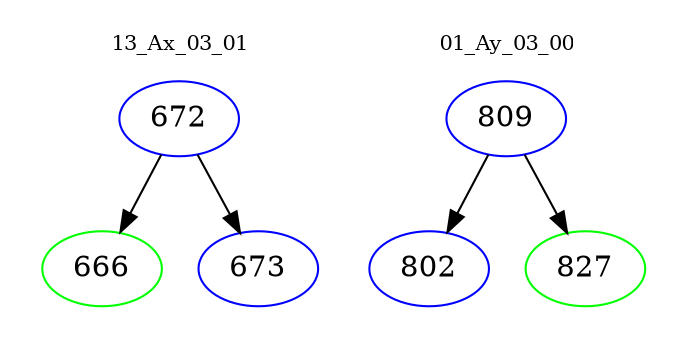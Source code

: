digraph{
subgraph cluster_0 {
color = white
label = "13_Ax_03_01";
fontsize=10;
T0_672 [label="672", color="blue"]
T0_672 -> T0_666 [color="black"]
T0_666 [label="666", color="green"]
T0_672 -> T0_673 [color="black"]
T0_673 [label="673", color="blue"]
}
subgraph cluster_1 {
color = white
label = "01_Ay_03_00";
fontsize=10;
T1_809 [label="809", color="blue"]
T1_809 -> T1_802 [color="black"]
T1_802 [label="802", color="blue"]
T1_809 -> T1_827 [color="black"]
T1_827 [label="827", color="green"]
}
}
